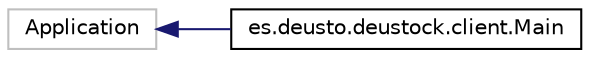 digraph "Graphical Class Hierarchy"
{
 // LATEX_PDF_SIZE
  edge [fontname="Helvetica",fontsize="10",labelfontname="Helvetica",labelfontsize="10"];
  node [fontname="Helvetica",fontsize="10",shape=record];
  rankdir="LR";
  Node26 [label="Application",height=0.2,width=0.4,color="grey75", fillcolor="white", style="filled",tooltip=" "];
  Node26 -> Node0 [dir="back",color="midnightblue",fontsize="10",style="solid",fontname="Helvetica"];
  Node0 [label="es.deusto.deustock.client.Main",height=0.2,width=0.4,color="black", fillcolor="white", style="filled",URL="$classes_1_1deusto_1_1deustock_1_1client_1_1_main.html",tooltip=" "];
}
